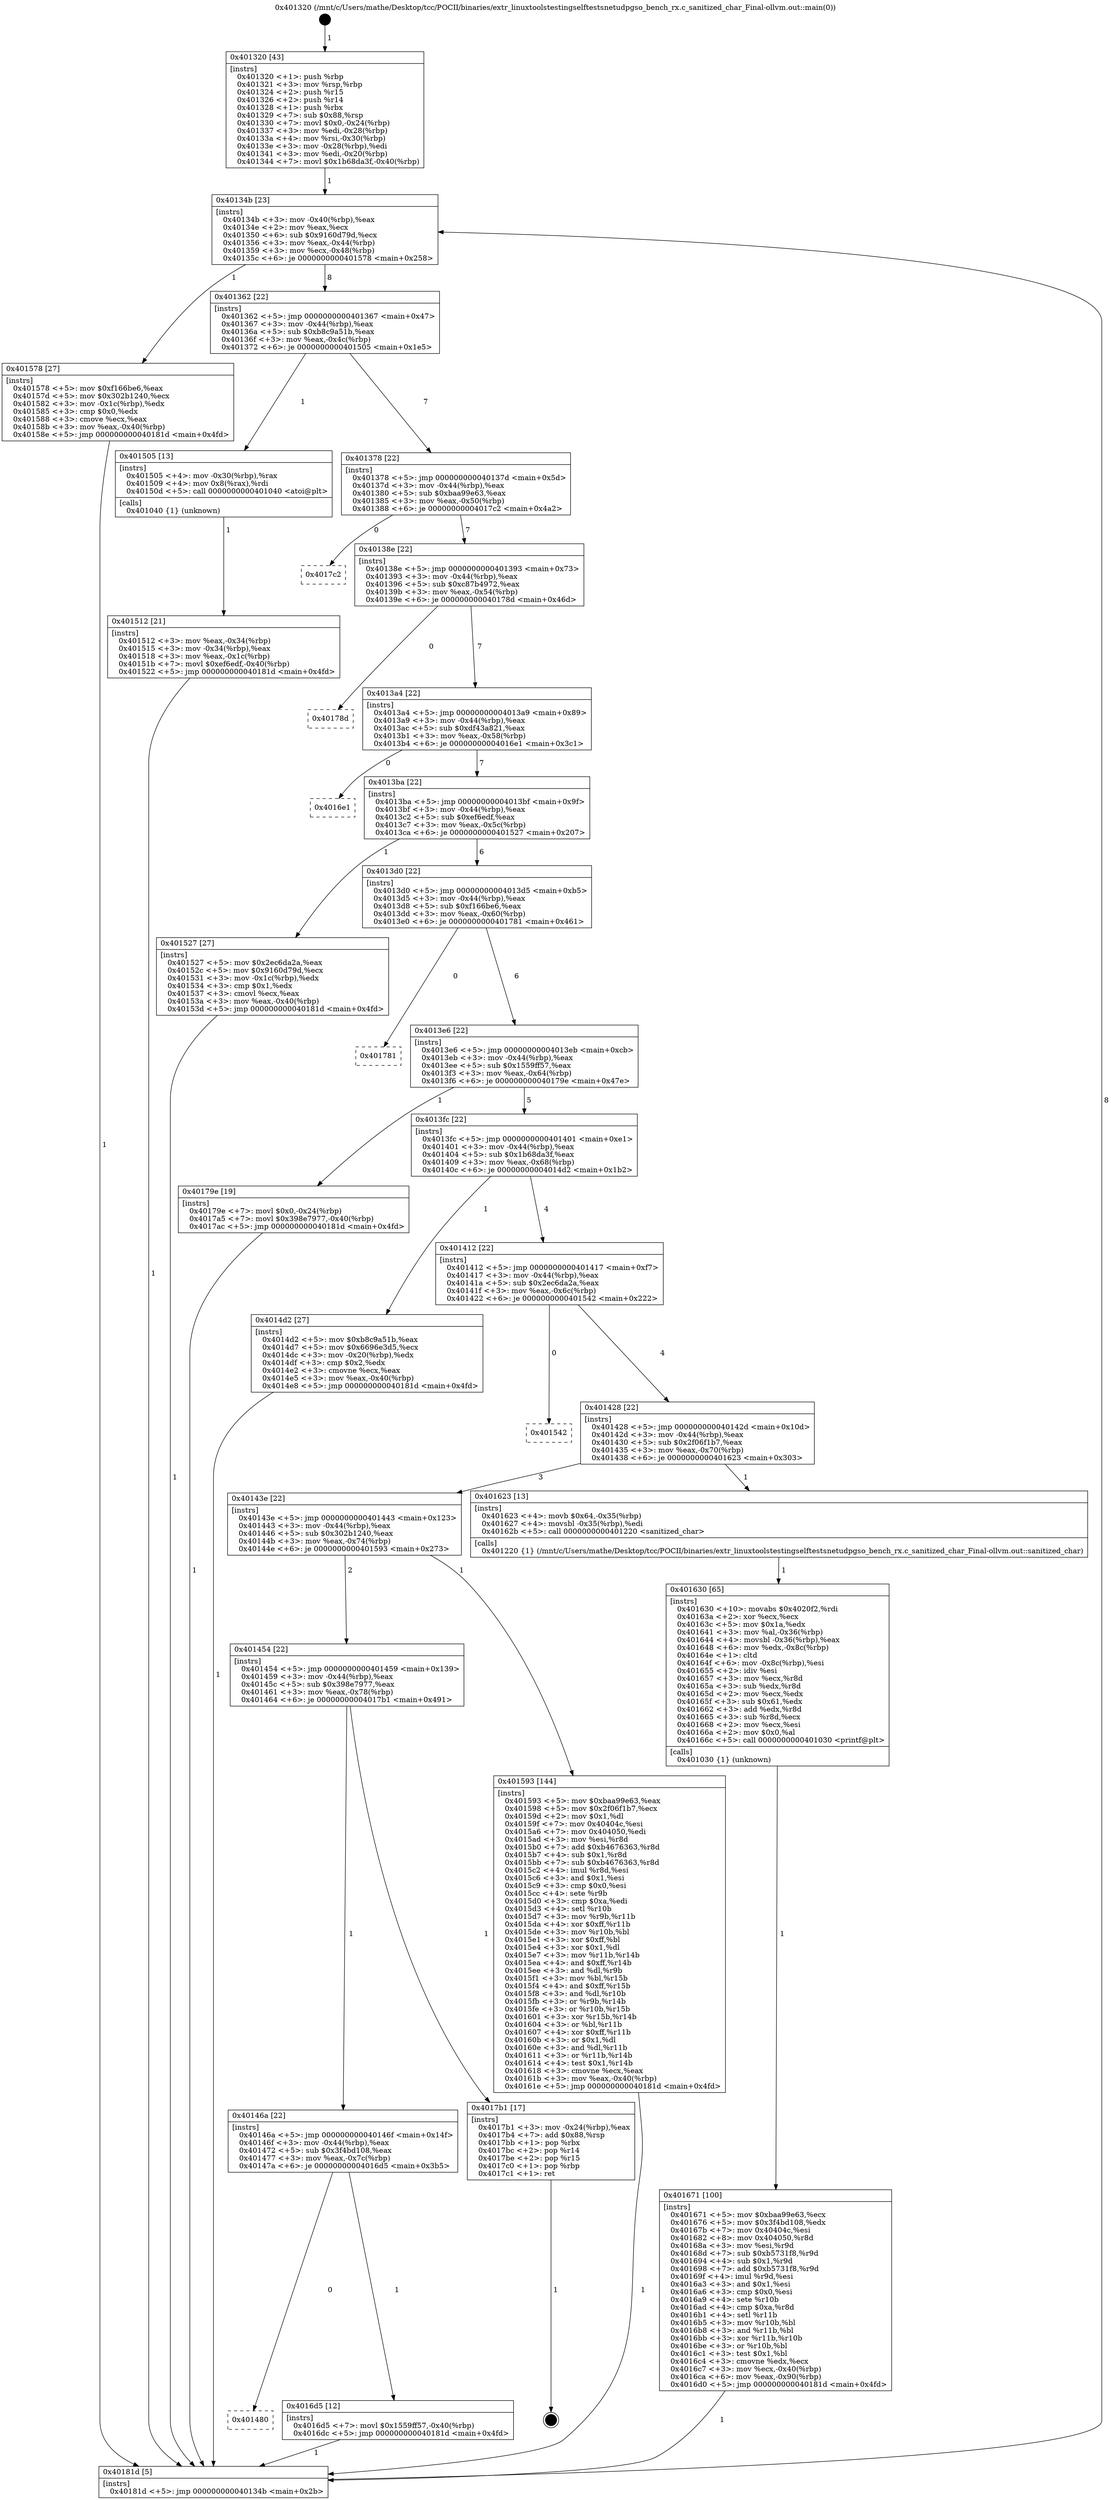 digraph "0x401320" {
  label = "0x401320 (/mnt/c/Users/mathe/Desktop/tcc/POCII/binaries/extr_linuxtoolstestingselftestsnetudpgso_bench_rx.c_sanitized_char_Final-ollvm.out::main(0))"
  labelloc = "t"
  node[shape=record]

  Entry [label="",width=0.3,height=0.3,shape=circle,fillcolor=black,style=filled]
  "0x40134b" [label="{
     0x40134b [23]\l
     | [instrs]\l
     &nbsp;&nbsp;0x40134b \<+3\>: mov -0x40(%rbp),%eax\l
     &nbsp;&nbsp;0x40134e \<+2\>: mov %eax,%ecx\l
     &nbsp;&nbsp;0x401350 \<+6\>: sub $0x9160d79d,%ecx\l
     &nbsp;&nbsp;0x401356 \<+3\>: mov %eax,-0x44(%rbp)\l
     &nbsp;&nbsp;0x401359 \<+3\>: mov %ecx,-0x48(%rbp)\l
     &nbsp;&nbsp;0x40135c \<+6\>: je 0000000000401578 \<main+0x258\>\l
  }"]
  "0x401578" [label="{
     0x401578 [27]\l
     | [instrs]\l
     &nbsp;&nbsp;0x401578 \<+5\>: mov $0xf166be6,%eax\l
     &nbsp;&nbsp;0x40157d \<+5\>: mov $0x302b1240,%ecx\l
     &nbsp;&nbsp;0x401582 \<+3\>: mov -0x1c(%rbp),%edx\l
     &nbsp;&nbsp;0x401585 \<+3\>: cmp $0x0,%edx\l
     &nbsp;&nbsp;0x401588 \<+3\>: cmove %ecx,%eax\l
     &nbsp;&nbsp;0x40158b \<+3\>: mov %eax,-0x40(%rbp)\l
     &nbsp;&nbsp;0x40158e \<+5\>: jmp 000000000040181d \<main+0x4fd\>\l
  }"]
  "0x401362" [label="{
     0x401362 [22]\l
     | [instrs]\l
     &nbsp;&nbsp;0x401362 \<+5\>: jmp 0000000000401367 \<main+0x47\>\l
     &nbsp;&nbsp;0x401367 \<+3\>: mov -0x44(%rbp),%eax\l
     &nbsp;&nbsp;0x40136a \<+5\>: sub $0xb8c9a51b,%eax\l
     &nbsp;&nbsp;0x40136f \<+3\>: mov %eax,-0x4c(%rbp)\l
     &nbsp;&nbsp;0x401372 \<+6\>: je 0000000000401505 \<main+0x1e5\>\l
  }"]
  Exit [label="",width=0.3,height=0.3,shape=circle,fillcolor=black,style=filled,peripheries=2]
  "0x401505" [label="{
     0x401505 [13]\l
     | [instrs]\l
     &nbsp;&nbsp;0x401505 \<+4\>: mov -0x30(%rbp),%rax\l
     &nbsp;&nbsp;0x401509 \<+4\>: mov 0x8(%rax),%rdi\l
     &nbsp;&nbsp;0x40150d \<+5\>: call 0000000000401040 \<atoi@plt\>\l
     | [calls]\l
     &nbsp;&nbsp;0x401040 \{1\} (unknown)\l
  }"]
  "0x401378" [label="{
     0x401378 [22]\l
     | [instrs]\l
     &nbsp;&nbsp;0x401378 \<+5\>: jmp 000000000040137d \<main+0x5d\>\l
     &nbsp;&nbsp;0x40137d \<+3\>: mov -0x44(%rbp),%eax\l
     &nbsp;&nbsp;0x401380 \<+5\>: sub $0xbaa99e63,%eax\l
     &nbsp;&nbsp;0x401385 \<+3\>: mov %eax,-0x50(%rbp)\l
     &nbsp;&nbsp;0x401388 \<+6\>: je 00000000004017c2 \<main+0x4a2\>\l
  }"]
  "0x401480" [label="{
     0x401480\l
  }", style=dashed]
  "0x4017c2" [label="{
     0x4017c2\l
  }", style=dashed]
  "0x40138e" [label="{
     0x40138e [22]\l
     | [instrs]\l
     &nbsp;&nbsp;0x40138e \<+5\>: jmp 0000000000401393 \<main+0x73\>\l
     &nbsp;&nbsp;0x401393 \<+3\>: mov -0x44(%rbp),%eax\l
     &nbsp;&nbsp;0x401396 \<+5\>: sub $0xc87b4972,%eax\l
     &nbsp;&nbsp;0x40139b \<+3\>: mov %eax,-0x54(%rbp)\l
     &nbsp;&nbsp;0x40139e \<+6\>: je 000000000040178d \<main+0x46d\>\l
  }"]
  "0x4016d5" [label="{
     0x4016d5 [12]\l
     | [instrs]\l
     &nbsp;&nbsp;0x4016d5 \<+7\>: movl $0x1559ff57,-0x40(%rbp)\l
     &nbsp;&nbsp;0x4016dc \<+5\>: jmp 000000000040181d \<main+0x4fd\>\l
  }"]
  "0x40178d" [label="{
     0x40178d\l
  }", style=dashed]
  "0x4013a4" [label="{
     0x4013a4 [22]\l
     | [instrs]\l
     &nbsp;&nbsp;0x4013a4 \<+5\>: jmp 00000000004013a9 \<main+0x89\>\l
     &nbsp;&nbsp;0x4013a9 \<+3\>: mov -0x44(%rbp),%eax\l
     &nbsp;&nbsp;0x4013ac \<+5\>: sub $0xdf43a821,%eax\l
     &nbsp;&nbsp;0x4013b1 \<+3\>: mov %eax,-0x58(%rbp)\l
     &nbsp;&nbsp;0x4013b4 \<+6\>: je 00000000004016e1 \<main+0x3c1\>\l
  }"]
  "0x40146a" [label="{
     0x40146a [22]\l
     | [instrs]\l
     &nbsp;&nbsp;0x40146a \<+5\>: jmp 000000000040146f \<main+0x14f\>\l
     &nbsp;&nbsp;0x40146f \<+3\>: mov -0x44(%rbp),%eax\l
     &nbsp;&nbsp;0x401472 \<+5\>: sub $0x3f4bd108,%eax\l
     &nbsp;&nbsp;0x401477 \<+3\>: mov %eax,-0x7c(%rbp)\l
     &nbsp;&nbsp;0x40147a \<+6\>: je 00000000004016d5 \<main+0x3b5\>\l
  }"]
  "0x4016e1" [label="{
     0x4016e1\l
  }", style=dashed]
  "0x4013ba" [label="{
     0x4013ba [22]\l
     | [instrs]\l
     &nbsp;&nbsp;0x4013ba \<+5\>: jmp 00000000004013bf \<main+0x9f\>\l
     &nbsp;&nbsp;0x4013bf \<+3\>: mov -0x44(%rbp),%eax\l
     &nbsp;&nbsp;0x4013c2 \<+5\>: sub $0xef6edf,%eax\l
     &nbsp;&nbsp;0x4013c7 \<+3\>: mov %eax,-0x5c(%rbp)\l
     &nbsp;&nbsp;0x4013ca \<+6\>: je 0000000000401527 \<main+0x207\>\l
  }"]
  "0x4017b1" [label="{
     0x4017b1 [17]\l
     | [instrs]\l
     &nbsp;&nbsp;0x4017b1 \<+3\>: mov -0x24(%rbp),%eax\l
     &nbsp;&nbsp;0x4017b4 \<+7\>: add $0x88,%rsp\l
     &nbsp;&nbsp;0x4017bb \<+1\>: pop %rbx\l
     &nbsp;&nbsp;0x4017bc \<+2\>: pop %r14\l
     &nbsp;&nbsp;0x4017be \<+2\>: pop %r15\l
     &nbsp;&nbsp;0x4017c0 \<+1\>: pop %rbp\l
     &nbsp;&nbsp;0x4017c1 \<+1\>: ret\l
  }"]
  "0x401527" [label="{
     0x401527 [27]\l
     | [instrs]\l
     &nbsp;&nbsp;0x401527 \<+5\>: mov $0x2ec6da2a,%eax\l
     &nbsp;&nbsp;0x40152c \<+5\>: mov $0x9160d79d,%ecx\l
     &nbsp;&nbsp;0x401531 \<+3\>: mov -0x1c(%rbp),%edx\l
     &nbsp;&nbsp;0x401534 \<+3\>: cmp $0x1,%edx\l
     &nbsp;&nbsp;0x401537 \<+3\>: cmovl %ecx,%eax\l
     &nbsp;&nbsp;0x40153a \<+3\>: mov %eax,-0x40(%rbp)\l
     &nbsp;&nbsp;0x40153d \<+5\>: jmp 000000000040181d \<main+0x4fd\>\l
  }"]
  "0x4013d0" [label="{
     0x4013d0 [22]\l
     | [instrs]\l
     &nbsp;&nbsp;0x4013d0 \<+5\>: jmp 00000000004013d5 \<main+0xb5\>\l
     &nbsp;&nbsp;0x4013d5 \<+3\>: mov -0x44(%rbp),%eax\l
     &nbsp;&nbsp;0x4013d8 \<+5\>: sub $0xf166be6,%eax\l
     &nbsp;&nbsp;0x4013dd \<+3\>: mov %eax,-0x60(%rbp)\l
     &nbsp;&nbsp;0x4013e0 \<+6\>: je 0000000000401781 \<main+0x461\>\l
  }"]
  "0x401671" [label="{
     0x401671 [100]\l
     | [instrs]\l
     &nbsp;&nbsp;0x401671 \<+5\>: mov $0xbaa99e63,%ecx\l
     &nbsp;&nbsp;0x401676 \<+5\>: mov $0x3f4bd108,%edx\l
     &nbsp;&nbsp;0x40167b \<+7\>: mov 0x40404c,%esi\l
     &nbsp;&nbsp;0x401682 \<+8\>: mov 0x404050,%r8d\l
     &nbsp;&nbsp;0x40168a \<+3\>: mov %esi,%r9d\l
     &nbsp;&nbsp;0x40168d \<+7\>: sub $0xb5731f8,%r9d\l
     &nbsp;&nbsp;0x401694 \<+4\>: sub $0x1,%r9d\l
     &nbsp;&nbsp;0x401698 \<+7\>: add $0xb5731f8,%r9d\l
     &nbsp;&nbsp;0x40169f \<+4\>: imul %r9d,%esi\l
     &nbsp;&nbsp;0x4016a3 \<+3\>: and $0x1,%esi\l
     &nbsp;&nbsp;0x4016a6 \<+3\>: cmp $0x0,%esi\l
     &nbsp;&nbsp;0x4016a9 \<+4\>: sete %r10b\l
     &nbsp;&nbsp;0x4016ad \<+4\>: cmp $0xa,%r8d\l
     &nbsp;&nbsp;0x4016b1 \<+4\>: setl %r11b\l
     &nbsp;&nbsp;0x4016b5 \<+3\>: mov %r10b,%bl\l
     &nbsp;&nbsp;0x4016b8 \<+3\>: and %r11b,%bl\l
     &nbsp;&nbsp;0x4016bb \<+3\>: xor %r11b,%r10b\l
     &nbsp;&nbsp;0x4016be \<+3\>: or %r10b,%bl\l
     &nbsp;&nbsp;0x4016c1 \<+3\>: test $0x1,%bl\l
     &nbsp;&nbsp;0x4016c4 \<+3\>: cmovne %edx,%ecx\l
     &nbsp;&nbsp;0x4016c7 \<+3\>: mov %ecx,-0x40(%rbp)\l
     &nbsp;&nbsp;0x4016ca \<+6\>: mov %eax,-0x90(%rbp)\l
     &nbsp;&nbsp;0x4016d0 \<+5\>: jmp 000000000040181d \<main+0x4fd\>\l
  }"]
  "0x401781" [label="{
     0x401781\l
  }", style=dashed]
  "0x4013e6" [label="{
     0x4013e6 [22]\l
     | [instrs]\l
     &nbsp;&nbsp;0x4013e6 \<+5\>: jmp 00000000004013eb \<main+0xcb\>\l
     &nbsp;&nbsp;0x4013eb \<+3\>: mov -0x44(%rbp),%eax\l
     &nbsp;&nbsp;0x4013ee \<+5\>: sub $0x1559ff57,%eax\l
     &nbsp;&nbsp;0x4013f3 \<+3\>: mov %eax,-0x64(%rbp)\l
     &nbsp;&nbsp;0x4013f6 \<+6\>: je 000000000040179e \<main+0x47e\>\l
  }"]
  "0x401630" [label="{
     0x401630 [65]\l
     | [instrs]\l
     &nbsp;&nbsp;0x401630 \<+10\>: movabs $0x4020f2,%rdi\l
     &nbsp;&nbsp;0x40163a \<+2\>: xor %ecx,%ecx\l
     &nbsp;&nbsp;0x40163c \<+5\>: mov $0x1a,%edx\l
     &nbsp;&nbsp;0x401641 \<+3\>: mov %al,-0x36(%rbp)\l
     &nbsp;&nbsp;0x401644 \<+4\>: movsbl -0x36(%rbp),%eax\l
     &nbsp;&nbsp;0x401648 \<+6\>: mov %edx,-0x8c(%rbp)\l
     &nbsp;&nbsp;0x40164e \<+1\>: cltd\l
     &nbsp;&nbsp;0x40164f \<+6\>: mov -0x8c(%rbp),%esi\l
     &nbsp;&nbsp;0x401655 \<+2\>: idiv %esi\l
     &nbsp;&nbsp;0x401657 \<+3\>: mov %ecx,%r8d\l
     &nbsp;&nbsp;0x40165a \<+3\>: sub %edx,%r8d\l
     &nbsp;&nbsp;0x40165d \<+2\>: mov %ecx,%edx\l
     &nbsp;&nbsp;0x40165f \<+3\>: sub $0x61,%edx\l
     &nbsp;&nbsp;0x401662 \<+3\>: add %edx,%r8d\l
     &nbsp;&nbsp;0x401665 \<+3\>: sub %r8d,%ecx\l
     &nbsp;&nbsp;0x401668 \<+2\>: mov %ecx,%esi\l
     &nbsp;&nbsp;0x40166a \<+2\>: mov $0x0,%al\l
     &nbsp;&nbsp;0x40166c \<+5\>: call 0000000000401030 \<printf@plt\>\l
     | [calls]\l
     &nbsp;&nbsp;0x401030 \{1\} (unknown)\l
  }"]
  "0x40179e" [label="{
     0x40179e [19]\l
     | [instrs]\l
     &nbsp;&nbsp;0x40179e \<+7\>: movl $0x0,-0x24(%rbp)\l
     &nbsp;&nbsp;0x4017a5 \<+7\>: movl $0x398e7977,-0x40(%rbp)\l
     &nbsp;&nbsp;0x4017ac \<+5\>: jmp 000000000040181d \<main+0x4fd\>\l
  }"]
  "0x4013fc" [label="{
     0x4013fc [22]\l
     | [instrs]\l
     &nbsp;&nbsp;0x4013fc \<+5\>: jmp 0000000000401401 \<main+0xe1\>\l
     &nbsp;&nbsp;0x401401 \<+3\>: mov -0x44(%rbp),%eax\l
     &nbsp;&nbsp;0x401404 \<+5\>: sub $0x1b68da3f,%eax\l
     &nbsp;&nbsp;0x401409 \<+3\>: mov %eax,-0x68(%rbp)\l
     &nbsp;&nbsp;0x40140c \<+6\>: je 00000000004014d2 \<main+0x1b2\>\l
  }"]
  "0x401454" [label="{
     0x401454 [22]\l
     | [instrs]\l
     &nbsp;&nbsp;0x401454 \<+5\>: jmp 0000000000401459 \<main+0x139\>\l
     &nbsp;&nbsp;0x401459 \<+3\>: mov -0x44(%rbp),%eax\l
     &nbsp;&nbsp;0x40145c \<+5\>: sub $0x398e7977,%eax\l
     &nbsp;&nbsp;0x401461 \<+3\>: mov %eax,-0x78(%rbp)\l
     &nbsp;&nbsp;0x401464 \<+6\>: je 00000000004017b1 \<main+0x491\>\l
  }"]
  "0x4014d2" [label="{
     0x4014d2 [27]\l
     | [instrs]\l
     &nbsp;&nbsp;0x4014d2 \<+5\>: mov $0xb8c9a51b,%eax\l
     &nbsp;&nbsp;0x4014d7 \<+5\>: mov $0x6696e3d5,%ecx\l
     &nbsp;&nbsp;0x4014dc \<+3\>: mov -0x20(%rbp),%edx\l
     &nbsp;&nbsp;0x4014df \<+3\>: cmp $0x2,%edx\l
     &nbsp;&nbsp;0x4014e2 \<+3\>: cmovne %ecx,%eax\l
     &nbsp;&nbsp;0x4014e5 \<+3\>: mov %eax,-0x40(%rbp)\l
     &nbsp;&nbsp;0x4014e8 \<+5\>: jmp 000000000040181d \<main+0x4fd\>\l
  }"]
  "0x401412" [label="{
     0x401412 [22]\l
     | [instrs]\l
     &nbsp;&nbsp;0x401412 \<+5\>: jmp 0000000000401417 \<main+0xf7\>\l
     &nbsp;&nbsp;0x401417 \<+3\>: mov -0x44(%rbp),%eax\l
     &nbsp;&nbsp;0x40141a \<+5\>: sub $0x2ec6da2a,%eax\l
     &nbsp;&nbsp;0x40141f \<+3\>: mov %eax,-0x6c(%rbp)\l
     &nbsp;&nbsp;0x401422 \<+6\>: je 0000000000401542 \<main+0x222\>\l
  }"]
  "0x40181d" [label="{
     0x40181d [5]\l
     | [instrs]\l
     &nbsp;&nbsp;0x40181d \<+5\>: jmp 000000000040134b \<main+0x2b\>\l
  }"]
  "0x401320" [label="{
     0x401320 [43]\l
     | [instrs]\l
     &nbsp;&nbsp;0x401320 \<+1\>: push %rbp\l
     &nbsp;&nbsp;0x401321 \<+3\>: mov %rsp,%rbp\l
     &nbsp;&nbsp;0x401324 \<+2\>: push %r15\l
     &nbsp;&nbsp;0x401326 \<+2\>: push %r14\l
     &nbsp;&nbsp;0x401328 \<+1\>: push %rbx\l
     &nbsp;&nbsp;0x401329 \<+7\>: sub $0x88,%rsp\l
     &nbsp;&nbsp;0x401330 \<+7\>: movl $0x0,-0x24(%rbp)\l
     &nbsp;&nbsp;0x401337 \<+3\>: mov %edi,-0x28(%rbp)\l
     &nbsp;&nbsp;0x40133a \<+4\>: mov %rsi,-0x30(%rbp)\l
     &nbsp;&nbsp;0x40133e \<+3\>: mov -0x28(%rbp),%edi\l
     &nbsp;&nbsp;0x401341 \<+3\>: mov %edi,-0x20(%rbp)\l
     &nbsp;&nbsp;0x401344 \<+7\>: movl $0x1b68da3f,-0x40(%rbp)\l
  }"]
  "0x401512" [label="{
     0x401512 [21]\l
     | [instrs]\l
     &nbsp;&nbsp;0x401512 \<+3\>: mov %eax,-0x34(%rbp)\l
     &nbsp;&nbsp;0x401515 \<+3\>: mov -0x34(%rbp),%eax\l
     &nbsp;&nbsp;0x401518 \<+3\>: mov %eax,-0x1c(%rbp)\l
     &nbsp;&nbsp;0x40151b \<+7\>: movl $0xef6edf,-0x40(%rbp)\l
     &nbsp;&nbsp;0x401522 \<+5\>: jmp 000000000040181d \<main+0x4fd\>\l
  }"]
  "0x401593" [label="{
     0x401593 [144]\l
     | [instrs]\l
     &nbsp;&nbsp;0x401593 \<+5\>: mov $0xbaa99e63,%eax\l
     &nbsp;&nbsp;0x401598 \<+5\>: mov $0x2f06f1b7,%ecx\l
     &nbsp;&nbsp;0x40159d \<+2\>: mov $0x1,%dl\l
     &nbsp;&nbsp;0x40159f \<+7\>: mov 0x40404c,%esi\l
     &nbsp;&nbsp;0x4015a6 \<+7\>: mov 0x404050,%edi\l
     &nbsp;&nbsp;0x4015ad \<+3\>: mov %esi,%r8d\l
     &nbsp;&nbsp;0x4015b0 \<+7\>: add $0xb4676363,%r8d\l
     &nbsp;&nbsp;0x4015b7 \<+4\>: sub $0x1,%r8d\l
     &nbsp;&nbsp;0x4015bb \<+7\>: sub $0xb4676363,%r8d\l
     &nbsp;&nbsp;0x4015c2 \<+4\>: imul %r8d,%esi\l
     &nbsp;&nbsp;0x4015c6 \<+3\>: and $0x1,%esi\l
     &nbsp;&nbsp;0x4015c9 \<+3\>: cmp $0x0,%esi\l
     &nbsp;&nbsp;0x4015cc \<+4\>: sete %r9b\l
     &nbsp;&nbsp;0x4015d0 \<+3\>: cmp $0xa,%edi\l
     &nbsp;&nbsp;0x4015d3 \<+4\>: setl %r10b\l
     &nbsp;&nbsp;0x4015d7 \<+3\>: mov %r9b,%r11b\l
     &nbsp;&nbsp;0x4015da \<+4\>: xor $0xff,%r11b\l
     &nbsp;&nbsp;0x4015de \<+3\>: mov %r10b,%bl\l
     &nbsp;&nbsp;0x4015e1 \<+3\>: xor $0xff,%bl\l
     &nbsp;&nbsp;0x4015e4 \<+3\>: xor $0x1,%dl\l
     &nbsp;&nbsp;0x4015e7 \<+3\>: mov %r11b,%r14b\l
     &nbsp;&nbsp;0x4015ea \<+4\>: and $0xff,%r14b\l
     &nbsp;&nbsp;0x4015ee \<+3\>: and %dl,%r9b\l
     &nbsp;&nbsp;0x4015f1 \<+3\>: mov %bl,%r15b\l
     &nbsp;&nbsp;0x4015f4 \<+4\>: and $0xff,%r15b\l
     &nbsp;&nbsp;0x4015f8 \<+3\>: and %dl,%r10b\l
     &nbsp;&nbsp;0x4015fb \<+3\>: or %r9b,%r14b\l
     &nbsp;&nbsp;0x4015fe \<+3\>: or %r10b,%r15b\l
     &nbsp;&nbsp;0x401601 \<+3\>: xor %r15b,%r14b\l
     &nbsp;&nbsp;0x401604 \<+3\>: or %bl,%r11b\l
     &nbsp;&nbsp;0x401607 \<+4\>: xor $0xff,%r11b\l
     &nbsp;&nbsp;0x40160b \<+3\>: or $0x1,%dl\l
     &nbsp;&nbsp;0x40160e \<+3\>: and %dl,%r11b\l
     &nbsp;&nbsp;0x401611 \<+3\>: or %r11b,%r14b\l
     &nbsp;&nbsp;0x401614 \<+4\>: test $0x1,%r14b\l
     &nbsp;&nbsp;0x401618 \<+3\>: cmovne %ecx,%eax\l
     &nbsp;&nbsp;0x40161b \<+3\>: mov %eax,-0x40(%rbp)\l
     &nbsp;&nbsp;0x40161e \<+5\>: jmp 000000000040181d \<main+0x4fd\>\l
  }"]
  "0x401542" [label="{
     0x401542\l
  }", style=dashed]
  "0x401428" [label="{
     0x401428 [22]\l
     | [instrs]\l
     &nbsp;&nbsp;0x401428 \<+5\>: jmp 000000000040142d \<main+0x10d\>\l
     &nbsp;&nbsp;0x40142d \<+3\>: mov -0x44(%rbp),%eax\l
     &nbsp;&nbsp;0x401430 \<+5\>: sub $0x2f06f1b7,%eax\l
     &nbsp;&nbsp;0x401435 \<+3\>: mov %eax,-0x70(%rbp)\l
     &nbsp;&nbsp;0x401438 \<+6\>: je 0000000000401623 \<main+0x303\>\l
  }"]
  "0x40143e" [label="{
     0x40143e [22]\l
     | [instrs]\l
     &nbsp;&nbsp;0x40143e \<+5\>: jmp 0000000000401443 \<main+0x123\>\l
     &nbsp;&nbsp;0x401443 \<+3\>: mov -0x44(%rbp),%eax\l
     &nbsp;&nbsp;0x401446 \<+5\>: sub $0x302b1240,%eax\l
     &nbsp;&nbsp;0x40144b \<+3\>: mov %eax,-0x74(%rbp)\l
     &nbsp;&nbsp;0x40144e \<+6\>: je 0000000000401593 \<main+0x273\>\l
  }"]
  "0x401623" [label="{
     0x401623 [13]\l
     | [instrs]\l
     &nbsp;&nbsp;0x401623 \<+4\>: movb $0x64,-0x35(%rbp)\l
     &nbsp;&nbsp;0x401627 \<+4\>: movsbl -0x35(%rbp),%edi\l
     &nbsp;&nbsp;0x40162b \<+5\>: call 0000000000401220 \<sanitized_char\>\l
     | [calls]\l
     &nbsp;&nbsp;0x401220 \{1\} (/mnt/c/Users/mathe/Desktop/tcc/POCII/binaries/extr_linuxtoolstestingselftestsnetudpgso_bench_rx.c_sanitized_char_Final-ollvm.out::sanitized_char)\l
  }"]
  Entry -> "0x401320" [label=" 1"]
  "0x40134b" -> "0x401578" [label=" 1"]
  "0x40134b" -> "0x401362" [label=" 8"]
  "0x4017b1" -> Exit [label=" 1"]
  "0x401362" -> "0x401505" [label=" 1"]
  "0x401362" -> "0x401378" [label=" 7"]
  "0x40179e" -> "0x40181d" [label=" 1"]
  "0x401378" -> "0x4017c2" [label=" 0"]
  "0x401378" -> "0x40138e" [label=" 7"]
  "0x4016d5" -> "0x40181d" [label=" 1"]
  "0x40138e" -> "0x40178d" [label=" 0"]
  "0x40138e" -> "0x4013a4" [label=" 7"]
  "0x40146a" -> "0x401480" [label=" 0"]
  "0x4013a4" -> "0x4016e1" [label=" 0"]
  "0x4013a4" -> "0x4013ba" [label=" 7"]
  "0x40146a" -> "0x4016d5" [label=" 1"]
  "0x4013ba" -> "0x401527" [label=" 1"]
  "0x4013ba" -> "0x4013d0" [label=" 6"]
  "0x401454" -> "0x40146a" [label=" 1"]
  "0x4013d0" -> "0x401781" [label=" 0"]
  "0x4013d0" -> "0x4013e6" [label=" 6"]
  "0x401454" -> "0x4017b1" [label=" 1"]
  "0x4013e6" -> "0x40179e" [label=" 1"]
  "0x4013e6" -> "0x4013fc" [label=" 5"]
  "0x401671" -> "0x40181d" [label=" 1"]
  "0x4013fc" -> "0x4014d2" [label=" 1"]
  "0x4013fc" -> "0x401412" [label=" 4"]
  "0x4014d2" -> "0x40181d" [label=" 1"]
  "0x401320" -> "0x40134b" [label=" 1"]
  "0x40181d" -> "0x40134b" [label=" 8"]
  "0x401505" -> "0x401512" [label=" 1"]
  "0x401512" -> "0x40181d" [label=" 1"]
  "0x401527" -> "0x40181d" [label=" 1"]
  "0x401578" -> "0x40181d" [label=" 1"]
  "0x401630" -> "0x401671" [label=" 1"]
  "0x401412" -> "0x401542" [label=" 0"]
  "0x401412" -> "0x401428" [label=" 4"]
  "0x401623" -> "0x401630" [label=" 1"]
  "0x401428" -> "0x401623" [label=" 1"]
  "0x401428" -> "0x40143e" [label=" 3"]
  "0x401593" -> "0x40181d" [label=" 1"]
  "0x40143e" -> "0x401593" [label=" 1"]
  "0x40143e" -> "0x401454" [label=" 2"]
}

